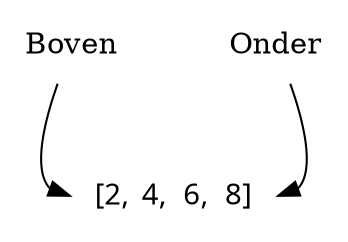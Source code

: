 digraph {

    // 120dpi png rendering:
    // dot -Tpng -Gdpi=120 -Nfontname=Helvetica -Efontname=Helvetica -o stack.png stack.dot

    node [shape=plaintext];

    deck [
        fontname="Sans serif"
        fontsize="14"
        shape=plaintext
        label=<

        <table border="0" cellborder="0" cellspacing="0">
        <tr>
            <td width="20%" port="top">[2,</td>
            <td width="20%">4,</td>
            <td width="20%">6,</td>
            <td width="20%" port="bottom">8]</td>
        </tr>
        </table>
    >];

    top [label="Boven"]
    bottom [label="Onder"]

    top -> deck:top [headport=w]
    bottom -> deck:bottom [headport=e]
}